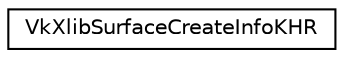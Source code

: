 digraph "Graphical Class Hierarchy"
{
 // LATEX_PDF_SIZE
  edge [fontname="Helvetica",fontsize="10",labelfontname="Helvetica",labelfontsize="10"];
  node [fontname="Helvetica",fontsize="10",shape=record];
  rankdir="LR";
  Node0 [label="VkXlibSurfaceCreateInfoKHR",height=0.2,width=0.4,color="black", fillcolor="white", style="filled",URL="$structVkXlibSurfaceCreateInfoKHR.html",tooltip=" "];
}
